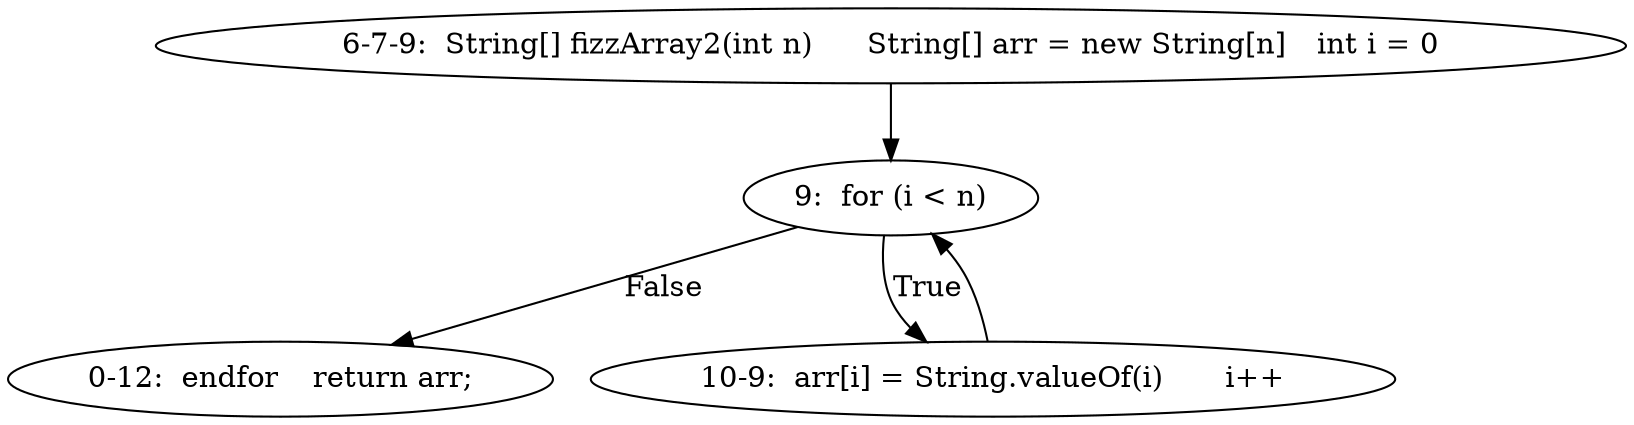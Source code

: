 digraph result_test { 
// graph-vertices
  a2  [label="6-7-9:  String[] fizzArray2(int n)	String[] arr = new String[n]	int i = 0"]; 
  3  [label="9:  for (i < n)"]; 
  a3  [label="0-12:  endfor	return arr;"]; 
  a4  [label="10-9:  arr[i] = String.valueOf(i)	i++"]; 
// graph-edges
  a2 -> 3;
  3 -> a3  [label="False"]; 
  3 -> a4  [label="True"]; 
  a4 -> 3;
}